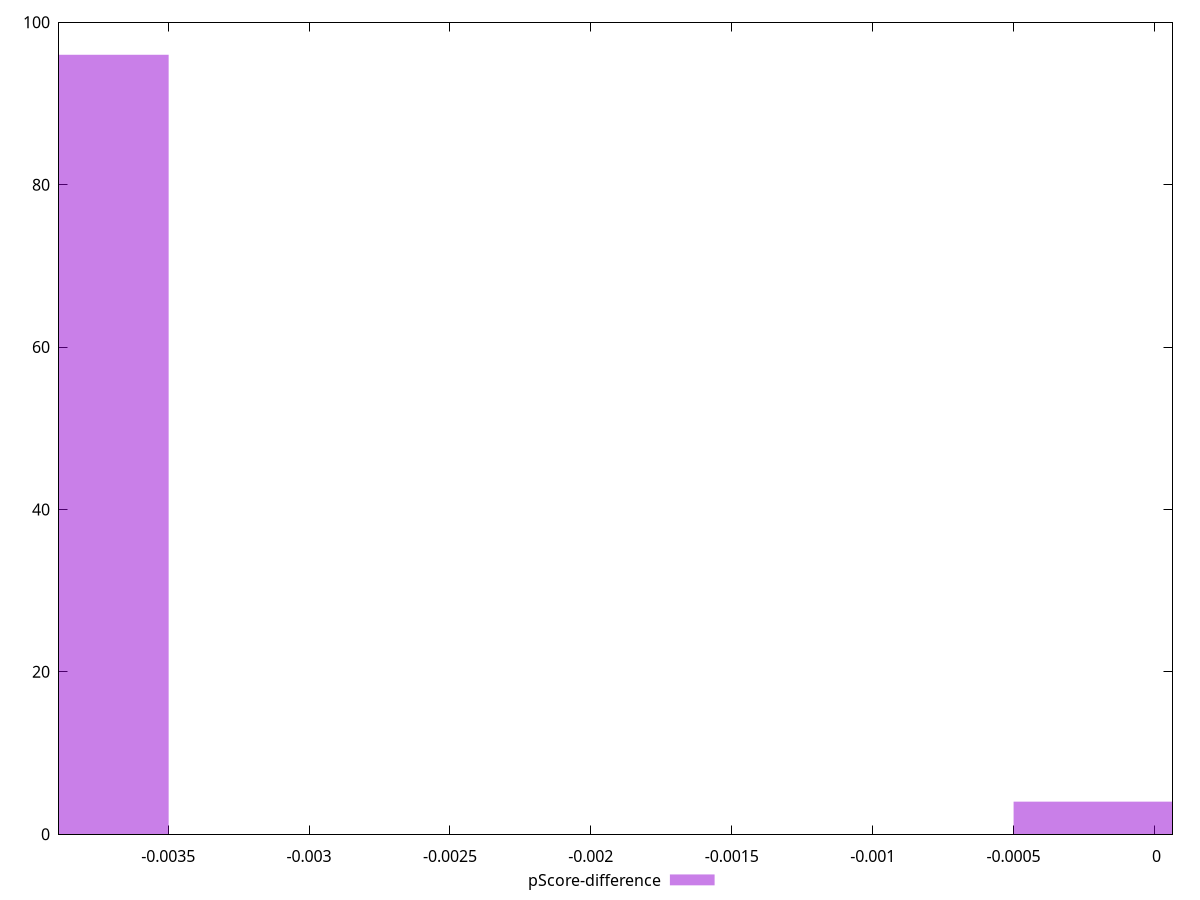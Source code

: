 reset

$pScoreDifference <<EOF
-0.003998149710781022 96
0 4
EOF

set key outside below
set boxwidth 0.0009995374276952555
set xrange [-0.003887518045901747:0.00006417586681428666]
set yrange [0:100]
set trange [0:100]
set style fill transparent solid 0.5 noborder
set terminal svg size 640, 490 enhanced background rgb 'white'
set output "report_00017_2021-02-10T15-08-03.406Z/cumulative-layout-shift/samples/pages+cached+noadtech+nomedia+nocss/pScore-difference/histogram.svg"

plot $pScoreDifference title "pScore-difference" with boxes

reset
